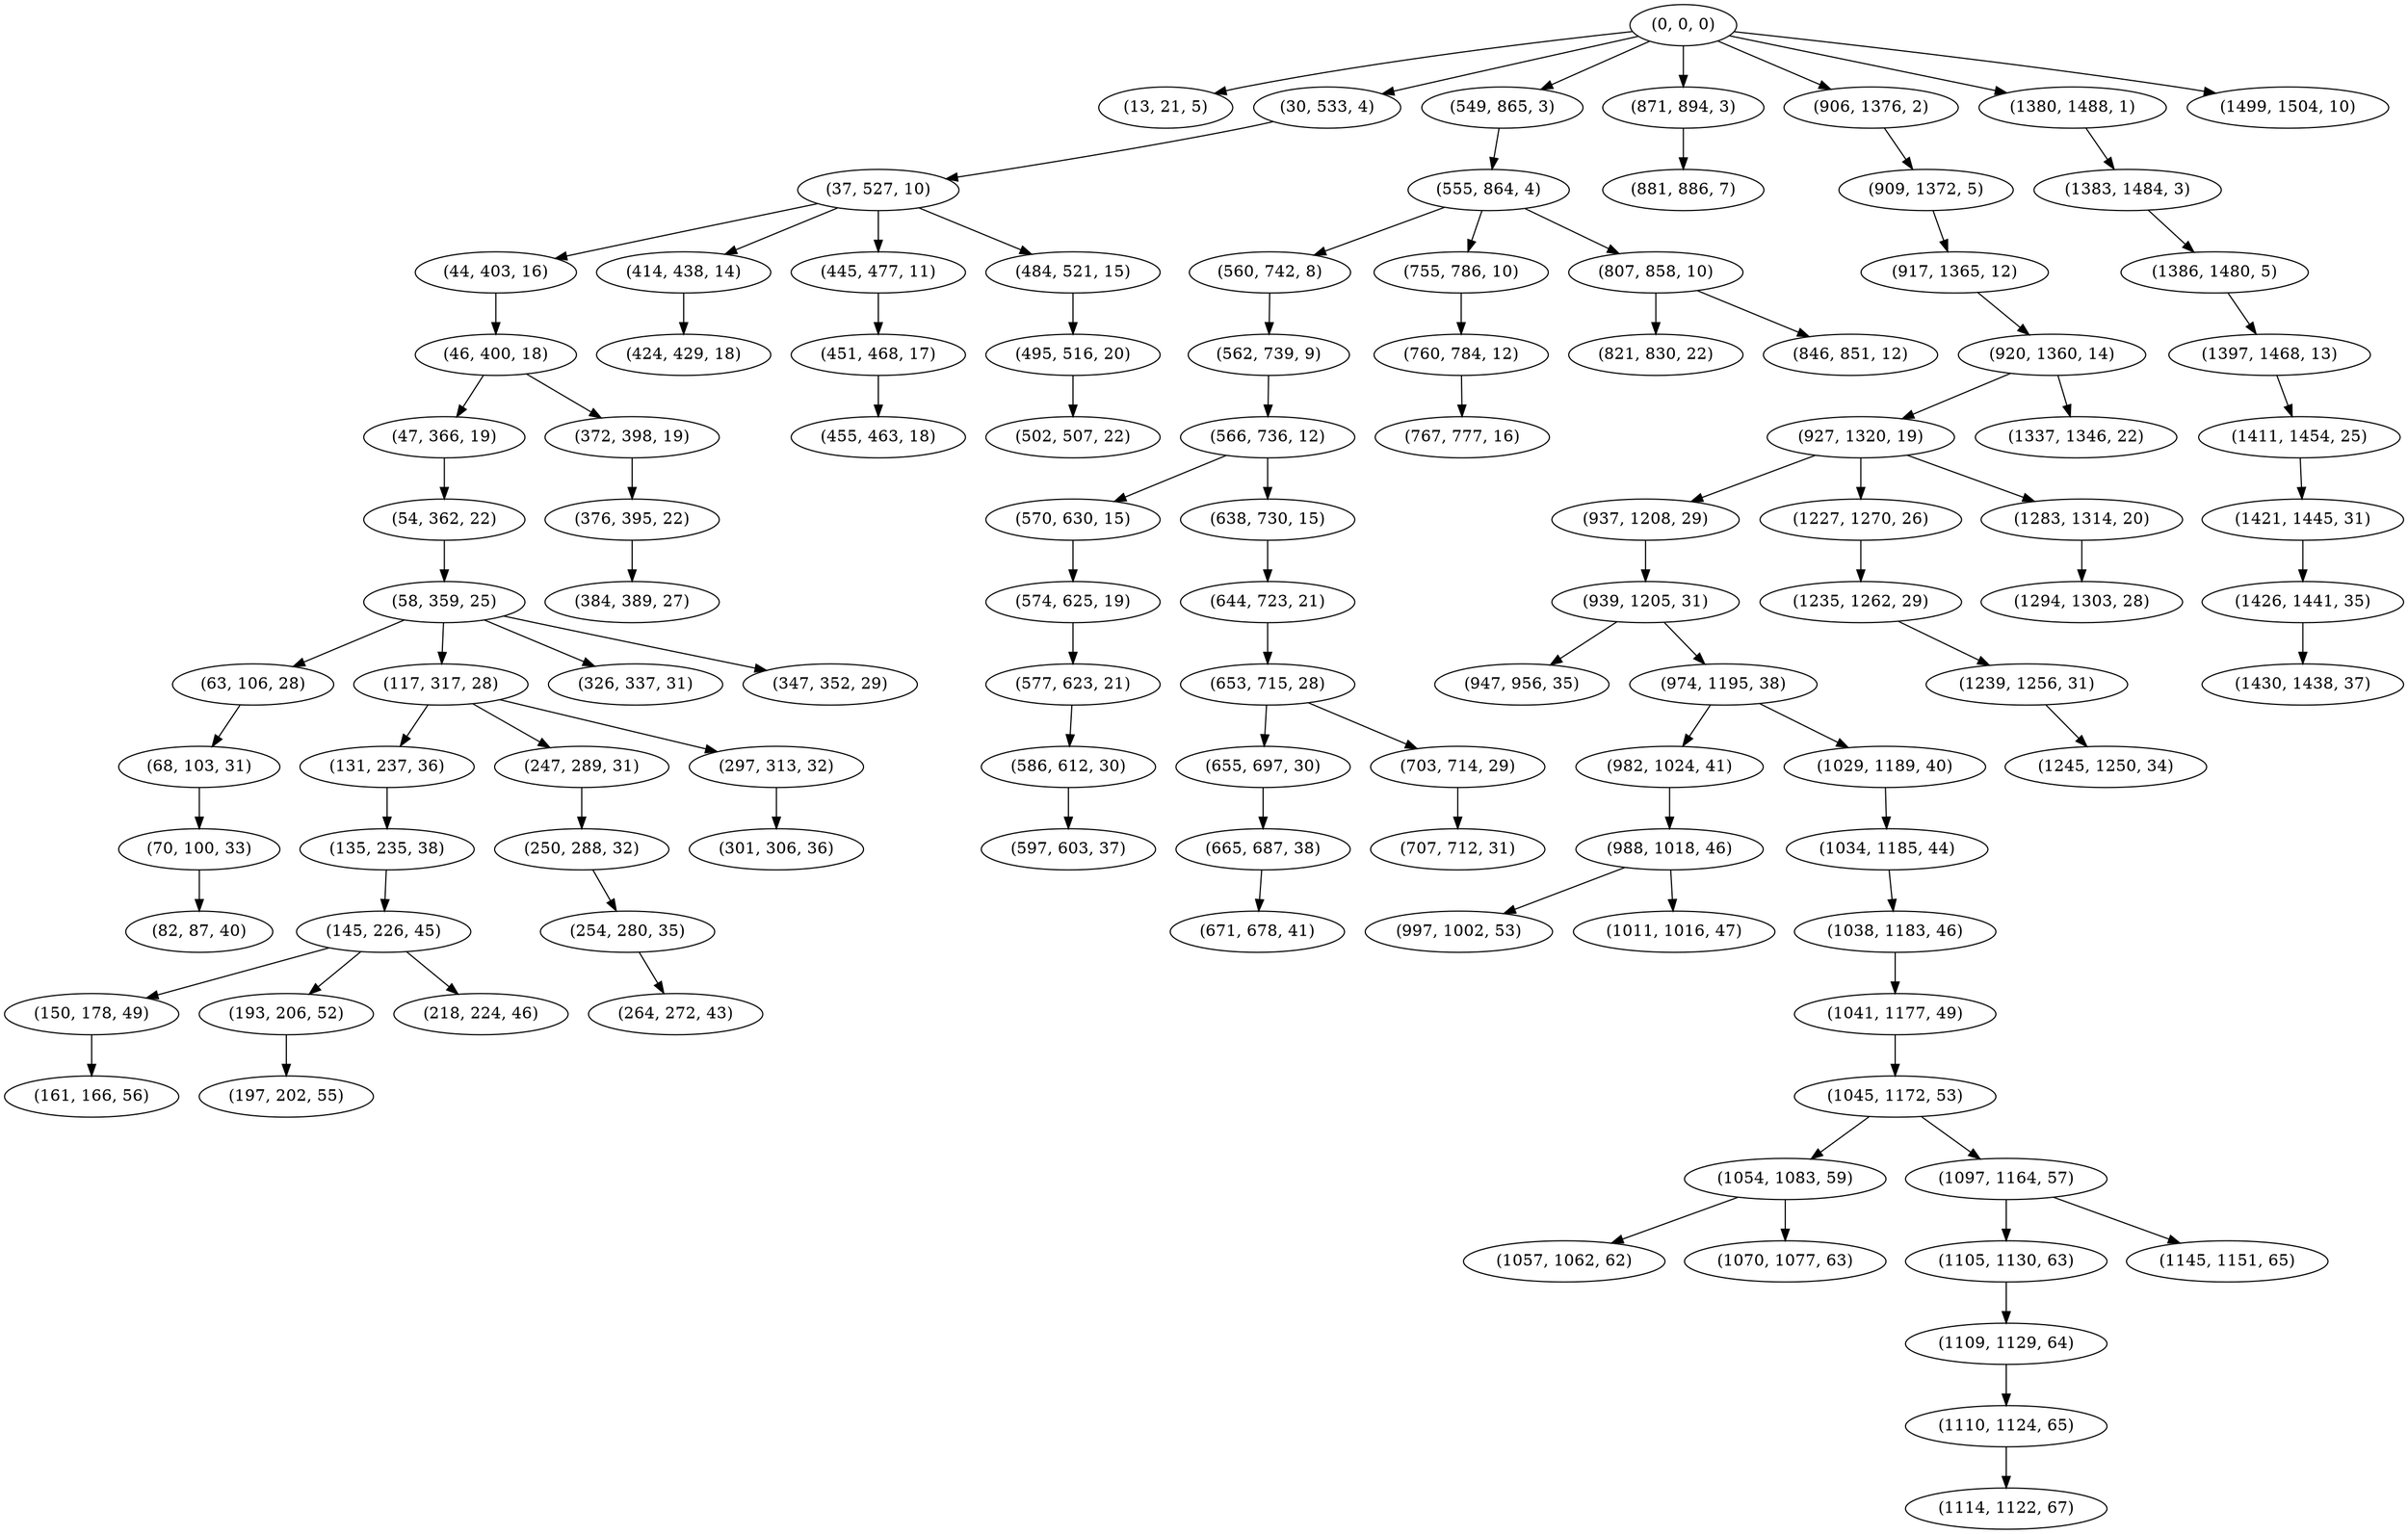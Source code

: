 digraph tree {
    "(0, 0, 0)";
    "(13, 21, 5)";
    "(30, 533, 4)";
    "(37, 527, 10)";
    "(44, 403, 16)";
    "(46, 400, 18)";
    "(47, 366, 19)";
    "(54, 362, 22)";
    "(58, 359, 25)";
    "(63, 106, 28)";
    "(68, 103, 31)";
    "(70, 100, 33)";
    "(82, 87, 40)";
    "(117, 317, 28)";
    "(131, 237, 36)";
    "(135, 235, 38)";
    "(145, 226, 45)";
    "(150, 178, 49)";
    "(161, 166, 56)";
    "(193, 206, 52)";
    "(197, 202, 55)";
    "(218, 224, 46)";
    "(247, 289, 31)";
    "(250, 288, 32)";
    "(254, 280, 35)";
    "(264, 272, 43)";
    "(297, 313, 32)";
    "(301, 306, 36)";
    "(326, 337, 31)";
    "(347, 352, 29)";
    "(372, 398, 19)";
    "(376, 395, 22)";
    "(384, 389, 27)";
    "(414, 438, 14)";
    "(424, 429, 18)";
    "(445, 477, 11)";
    "(451, 468, 17)";
    "(455, 463, 18)";
    "(484, 521, 15)";
    "(495, 516, 20)";
    "(502, 507, 22)";
    "(549, 865, 3)";
    "(555, 864, 4)";
    "(560, 742, 8)";
    "(562, 739, 9)";
    "(566, 736, 12)";
    "(570, 630, 15)";
    "(574, 625, 19)";
    "(577, 623, 21)";
    "(586, 612, 30)";
    "(597, 603, 37)";
    "(638, 730, 15)";
    "(644, 723, 21)";
    "(653, 715, 28)";
    "(655, 697, 30)";
    "(665, 687, 38)";
    "(671, 678, 41)";
    "(703, 714, 29)";
    "(707, 712, 31)";
    "(755, 786, 10)";
    "(760, 784, 12)";
    "(767, 777, 16)";
    "(807, 858, 10)";
    "(821, 830, 22)";
    "(846, 851, 12)";
    "(871, 894, 3)";
    "(881, 886, 7)";
    "(906, 1376, 2)";
    "(909, 1372, 5)";
    "(917, 1365, 12)";
    "(920, 1360, 14)";
    "(927, 1320, 19)";
    "(937, 1208, 29)";
    "(939, 1205, 31)";
    "(947, 956, 35)";
    "(974, 1195, 38)";
    "(982, 1024, 41)";
    "(988, 1018, 46)";
    "(997, 1002, 53)";
    "(1011, 1016, 47)";
    "(1029, 1189, 40)";
    "(1034, 1185, 44)";
    "(1038, 1183, 46)";
    "(1041, 1177, 49)";
    "(1045, 1172, 53)";
    "(1054, 1083, 59)";
    "(1057, 1062, 62)";
    "(1070, 1077, 63)";
    "(1097, 1164, 57)";
    "(1105, 1130, 63)";
    "(1109, 1129, 64)";
    "(1110, 1124, 65)";
    "(1114, 1122, 67)";
    "(1145, 1151, 65)";
    "(1227, 1270, 26)";
    "(1235, 1262, 29)";
    "(1239, 1256, 31)";
    "(1245, 1250, 34)";
    "(1283, 1314, 20)";
    "(1294, 1303, 28)";
    "(1337, 1346, 22)";
    "(1380, 1488, 1)";
    "(1383, 1484, 3)";
    "(1386, 1480, 5)";
    "(1397, 1468, 13)";
    "(1411, 1454, 25)";
    "(1421, 1445, 31)";
    "(1426, 1441, 35)";
    "(1430, 1438, 37)";
    "(1499, 1504, 10)";
    "(0, 0, 0)" -> "(13, 21, 5)";
    "(0, 0, 0)" -> "(30, 533, 4)";
    "(0, 0, 0)" -> "(549, 865, 3)";
    "(0, 0, 0)" -> "(871, 894, 3)";
    "(0, 0, 0)" -> "(906, 1376, 2)";
    "(0, 0, 0)" -> "(1380, 1488, 1)";
    "(0, 0, 0)" -> "(1499, 1504, 10)";
    "(30, 533, 4)" -> "(37, 527, 10)";
    "(37, 527, 10)" -> "(44, 403, 16)";
    "(37, 527, 10)" -> "(414, 438, 14)";
    "(37, 527, 10)" -> "(445, 477, 11)";
    "(37, 527, 10)" -> "(484, 521, 15)";
    "(44, 403, 16)" -> "(46, 400, 18)";
    "(46, 400, 18)" -> "(47, 366, 19)";
    "(46, 400, 18)" -> "(372, 398, 19)";
    "(47, 366, 19)" -> "(54, 362, 22)";
    "(54, 362, 22)" -> "(58, 359, 25)";
    "(58, 359, 25)" -> "(63, 106, 28)";
    "(58, 359, 25)" -> "(117, 317, 28)";
    "(58, 359, 25)" -> "(326, 337, 31)";
    "(58, 359, 25)" -> "(347, 352, 29)";
    "(63, 106, 28)" -> "(68, 103, 31)";
    "(68, 103, 31)" -> "(70, 100, 33)";
    "(70, 100, 33)" -> "(82, 87, 40)";
    "(117, 317, 28)" -> "(131, 237, 36)";
    "(117, 317, 28)" -> "(247, 289, 31)";
    "(117, 317, 28)" -> "(297, 313, 32)";
    "(131, 237, 36)" -> "(135, 235, 38)";
    "(135, 235, 38)" -> "(145, 226, 45)";
    "(145, 226, 45)" -> "(150, 178, 49)";
    "(145, 226, 45)" -> "(193, 206, 52)";
    "(145, 226, 45)" -> "(218, 224, 46)";
    "(150, 178, 49)" -> "(161, 166, 56)";
    "(193, 206, 52)" -> "(197, 202, 55)";
    "(247, 289, 31)" -> "(250, 288, 32)";
    "(250, 288, 32)" -> "(254, 280, 35)";
    "(254, 280, 35)" -> "(264, 272, 43)";
    "(297, 313, 32)" -> "(301, 306, 36)";
    "(372, 398, 19)" -> "(376, 395, 22)";
    "(376, 395, 22)" -> "(384, 389, 27)";
    "(414, 438, 14)" -> "(424, 429, 18)";
    "(445, 477, 11)" -> "(451, 468, 17)";
    "(451, 468, 17)" -> "(455, 463, 18)";
    "(484, 521, 15)" -> "(495, 516, 20)";
    "(495, 516, 20)" -> "(502, 507, 22)";
    "(549, 865, 3)" -> "(555, 864, 4)";
    "(555, 864, 4)" -> "(560, 742, 8)";
    "(555, 864, 4)" -> "(755, 786, 10)";
    "(555, 864, 4)" -> "(807, 858, 10)";
    "(560, 742, 8)" -> "(562, 739, 9)";
    "(562, 739, 9)" -> "(566, 736, 12)";
    "(566, 736, 12)" -> "(570, 630, 15)";
    "(566, 736, 12)" -> "(638, 730, 15)";
    "(570, 630, 15)" -> "(574, 625, 19)";
    "(574, 625, 19)" -> "(577, 623, 21)";
    "(577, 623, 21)" -> "(586, 612, 30)";
    "(586, 612, 30)" -> "(597, 603, 37)";
    "(638, 730, 15)" -> "(644, 723, 21)";
    "(644, 723, 21)" -> "(653, 715, 28)";
    "(653, 715, 28)" -> "(655, 697, 30)";
    "(653, 715, 28)" -> "(703, 714, 29)";
    "(655, 697, 30)" -> "(665, 687, 38)";
    "(665, 687, 38)" -> "(671, 678, 41)";
    "(703, 714, 29)" -> "(707, 712, 31)";
    "(755, 786, 10)" -> "(760, 784, 12)";
    "(760, 784, 12)" -> "(767, 777, 16)";
    "(807, 858, 10)" -> "(821, 830, 22)";
    "(807, 858, 10)" -> "(846, 851, 12)";
    "(871, 894, 3)" -> "(881, 886, 7)";
    "(906, 1376, 2)" -> "(909, 1372, 5)";
    "(909, 1372, 5)" -> "(917, 1365, 12)";
    "(917, 1365, 12)" -> "(920, 1360, 14)";
    "(920, 1360, 14)" -> "(927, 1320, 19)";
    "(920, 1360, 14)" -> "(1337, 1346, 22)";
    "(927, 1320, 19)" -> "(937, 1208, 29)";
    "(927, 1320, 19)" -> "(1227, 1270, 26)";
    "(927, 1320, 19)" -> "(1283, 1314, 20)";
    "(937, 1208, 29)" -> "(939, 1205, 31)";
    "(939, 1205, 31)" -> "(947, 956, 35)";
    "(939, 1205, 31)" -> "(974, 1195, 38)";
    "(974, 1195, 38)" -> "(982, 1024, 41)";
    "(974, 1195, 38)" -> "(1029, 1189, 40)";
    "(982, 1024, 41)" -> "(988, 1018, 46)";
    "(988, 1018, 46)" -> "(997, 1002, 53)";
    "(988, 1018, 46)" -> "(1011, 1016, 47)";
    "(1029, 1189, 40)" -> "(1034, 1185, 44)";
    "(1034, 1185, 44)" -> "(1038, 1183, 46)";
    "(1038, 1183, 46)" -> "(1041, 1177, 49)";
    "(1041, 1177, 49)" -> "(1045, 1172, 53)";
    "(1045, 1172, 53)" -> "(1054, 1083, 59)";
    "(1045, 1172, 53)" -> "(1097, 1164, 57)";
    "(1054, 1083, 59)" -> "(1057, 1062, 62)";
    "(1054, 1083, 59)" -> "(1070, 1077, 63)";
    "(1097, 1164, 57)" -> "(1105, 1130, 63)";
    "(1097, 1164, 57)" -> "(1145, 1151, 65)";
    "(1105, 1130, 63)" -> "(1109, 1129, 64)";
    "(1109, 1129, 64)" -> "(1110, 1124, 65)";
    "(1110, 1124, 65)" -> "(1114, 1122, 67)";
    "(1227, 1270, 26)" -> "(1235, 1262, 29)";
    "(1235, 1262, 29)" -> "(1239, 1256, 31)";
    "(1239, 1256, 31)" -> "(1245, 1250, 34)";
    "(1283, 1314, 20)" -> "(1294, 1303, 28)";
    "(1380, 1488, 1)" -> "(1383, 1484, 3)";
    "(1383, 1484, 3)" -> "(1386, 1480, 5)";
    "(1386, 1480, 5)" -> "(1397, 1468, 13)";
    "(1397, 1468, 13)" -> "(1411, 1454, 25)";
    "(1411, 1454, 25)" -> "(1421, 1445, 31)";
    "(1421, 1445, 31)" -> "(1426, 1441, 35)";
    "(1426, 1441, 35)" -> "(1430, 1438, 37)";
}
